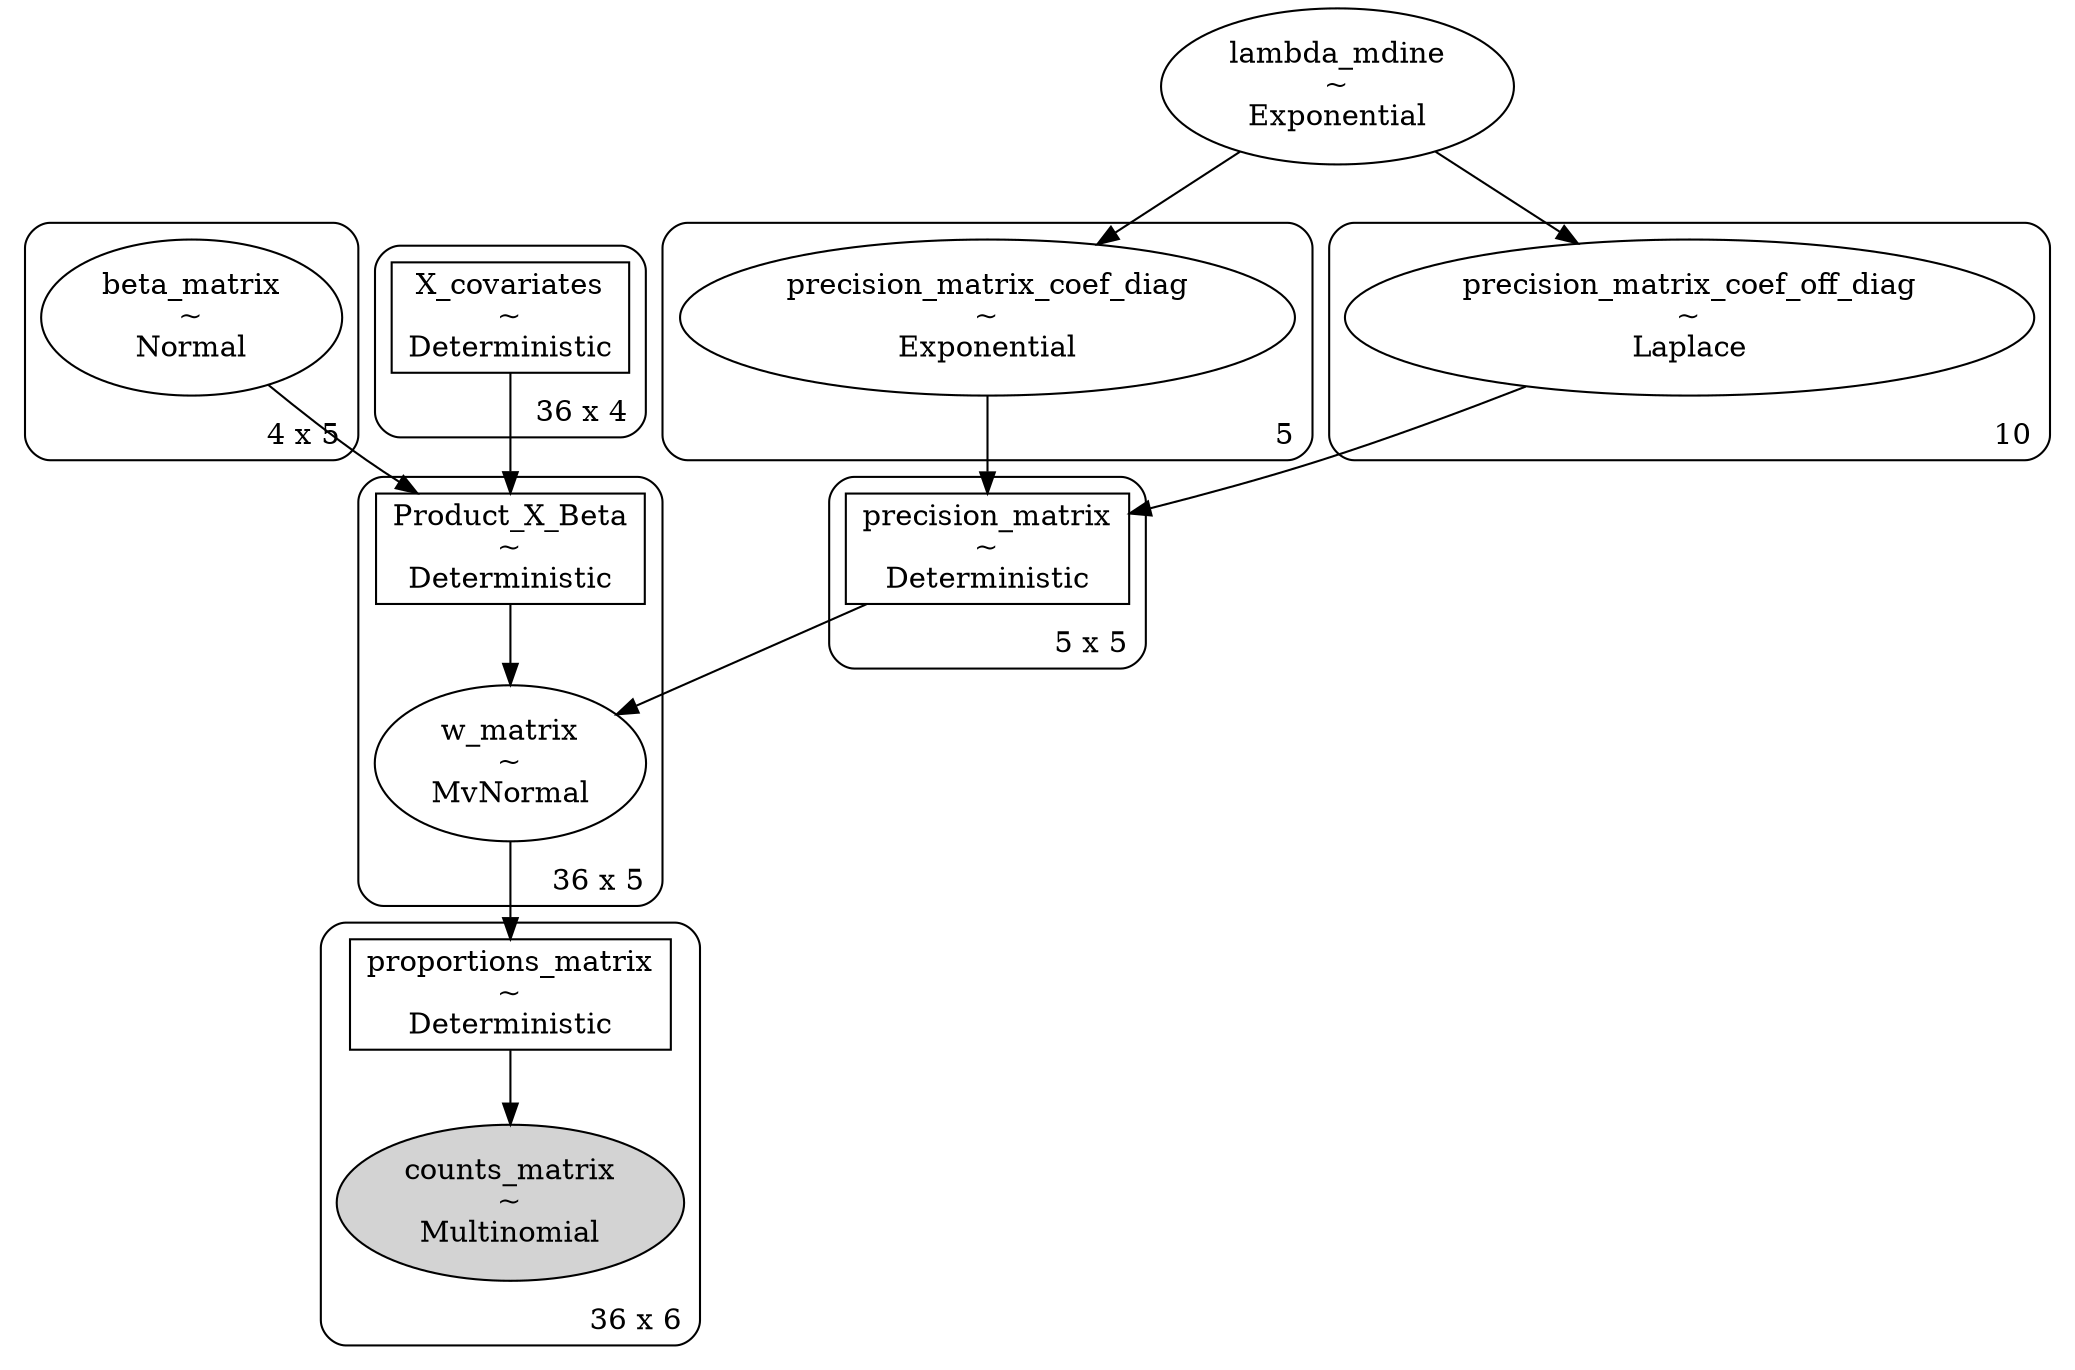 digraph {
	subgraph "cluster4 x 5" {
		beta_matrix [label="beta_matrix
~
Normal" shape=ellipse]
		label="4 x 5" labeljust=r labelloc=b style=rounded
	}
	lambda_mdine [label="lambda_mdine
~
Exponential" shape=ellipse]
	subgraph cluster5 {
		precision_matrix_coef_diag [label="precision_matrix_coef_diag
~
Exponential" shape=ellipse]
		label=5 labeljust=r labelloc=b style=rounded
	}
	subgraph cluster10 {
		precision_matrix_coef_off_diag [label="precision_matrix_coef_off_diag
~
Laplace" shape=ellipse]
		label=10 labeljust=r labelloc=b style=rounded
	}
	subgraph "cluster5 x 5" {
		precision_matrix [label="precision_matrix
~
Deterministic" shape=box]
		label="5 x 5" labeljust=r labelloc=b style=rounded
	}
	subgraph "cluster36 x 4" {
		X_covariates [label="X_covariates
~
Deterministic" shape=box]
		label="36 x 4" labeljust=r labelloc=b style=rounded
	}
	subgraph "cluster36 x 5" {
		Product_X_Beta [label="Product_X_Beta
~
Deterministic" shape=box]
		w_matrix [label="w_matrix
~
MvNormal" shape=ellipse]
		label="36 x 5" labeljust=r labelloc=b style=rounded
	}
	subgraph "cluster36 x 6" {
		proportions_matrix [label="proportions_matrix
~
Deterministic" shape=box]
		counts_matrix [label="counts_matrix
~
Multinomial" shape=ellipse style=filled]
		label="36 x 6" labeljust=r labelloc=b style=rounded
	}
	lambda_mdine -> precision_matrix_coef_diag
	lambda_mdine -> precision_matrix_coef_off_diag
	precision_matrix_coef_diag -> precision_matrix
	precision_matrix_coef_off_diag -> precision_matrix
	X_covariates -> Product_X_Beta
	beta_matrix -> Product_X_Beta
	Product_X_Beta -> w_matrix
	precision_matrix -> w_matrix
	w_matrix -> proportions_matrix
	proportions_matrix -> counts_matrix
}
